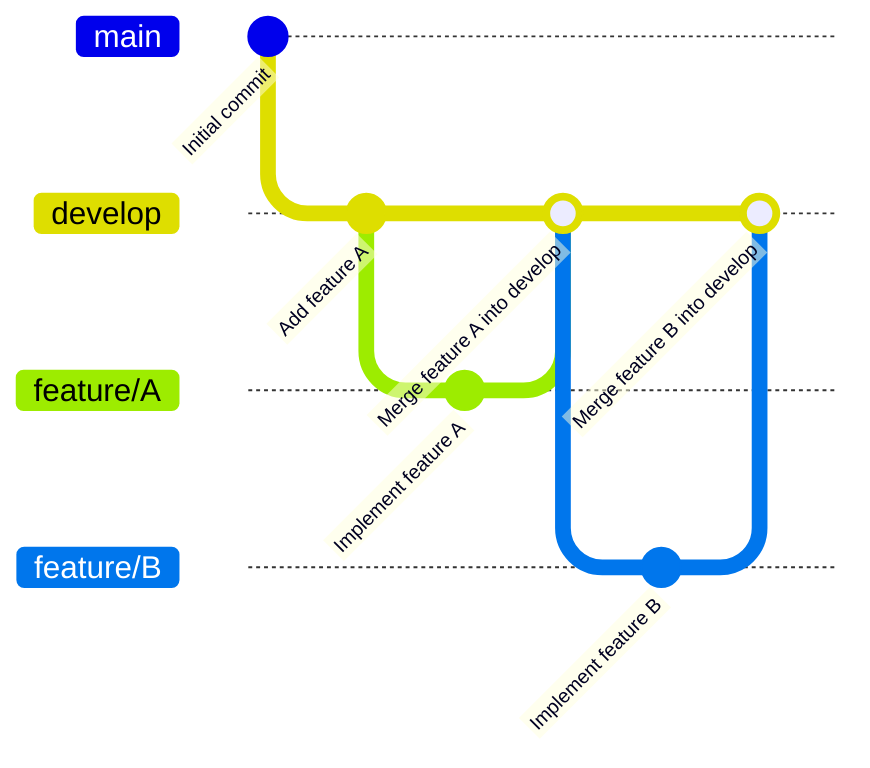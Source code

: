 gitGraph
    commit id: "Initial commit"
    branch develop
    checkout develop
    commit id: "Add feature A"
    branch feature/A
    checkout feature/A
    commit id: "Implement feature A"
    checkout develop
    merge feature/A id: "Merge feature A into develop"
    branch feature/B
    checkout feature/B
    commit id: "Implement feature B"
    checkout develop
    merge feature/B id: "Merge feature B into develop"